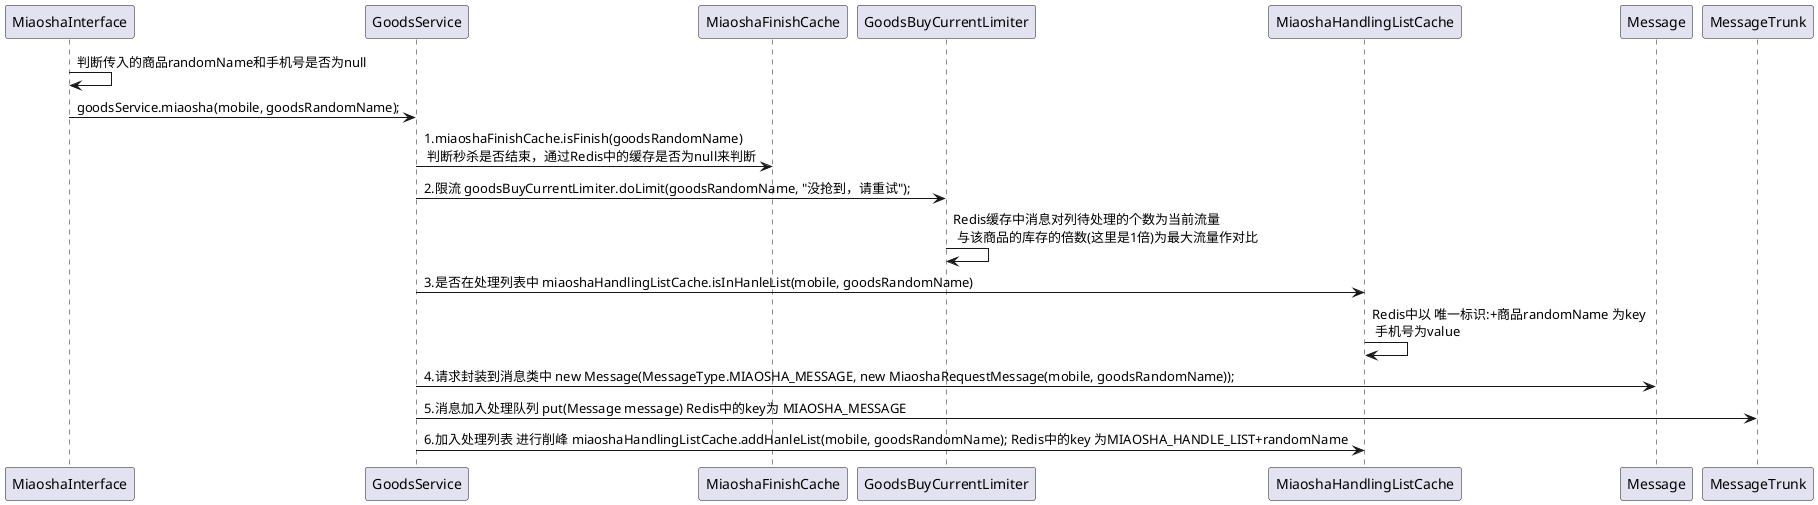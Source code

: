 @startuml
MiaoshaInterface -> MiaoshaInterface : 判断传入的商品randomName和手机号是否为null
MiaoshaInterface -> GoodsService : goodsService.miaosha(mobile, goodsRandomName);
GoodsService -> MiaoshaFinishCache : 1.miaoshaFinishCache.isFinish(goodsRandomName) \n 判断秒杀是否结束，通过Redis中的缓存是否为null来判断
GoodsService -> GoodsBuyCurrentLimiter : 2.限流 goodsBuyCurrentLimiter.doLimit(goodsRandomName, "没抢到，请重试");
GoodsBuyCurrentLimiter -> GoodsBuyCurrentLimiter : Redis缓存中消息对列待处理的个数为当前流量 \n 与该商品的库存的倍数(这里是1倍)为最大流量作对比
GoodsService -> MiaoshaHandlingListCache : 3.是否在处理列表中 miaoshaHandlingListCache.isInHanleList(mobile, goodsRandomName)
MiaoshaHandlingListCache -> MiaoshaHandlingListCache : Redis中以 唯一标识:+商品randomName 为key \n 手机号为value
GoodsService -> Message : 4.请求封装到消息类中 new Message(MessageType.MIAOSHA_MESSAGE, new MiaoshaRequestMessage(mobile, goodsRandomName));
GoodsService -> MessageTrunk : 5.消息加入处理队列 put(Message message) Redis中的key为 MIAOSHA_MESSAGE
GoodsService -> MiaoshaHandlingListCache : 6.加入处理列表 进行削峰 miaoshaHandlingListCache.addHanleList(mobile, goodsRandomName); Redis中的key 为MIAOSHA_HANDLE_LIST+randomName
@enduml
